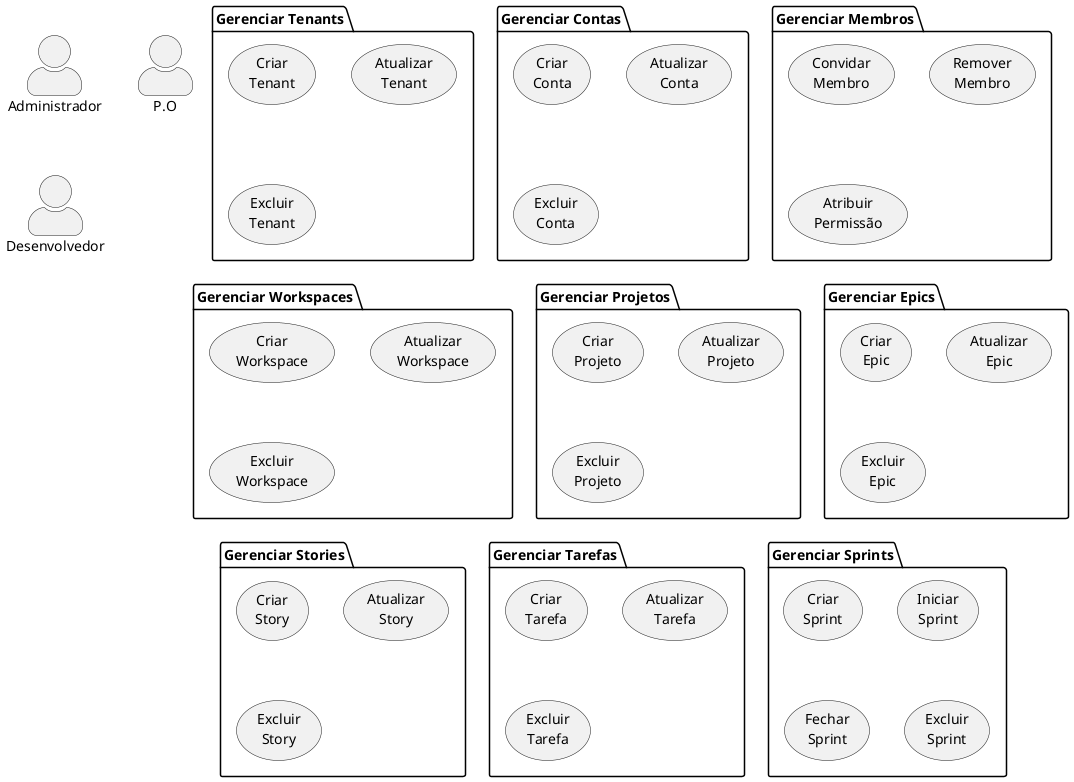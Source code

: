 @startuml ""
' http://www.plantuml.com/plantuml/uml/SoWkIImgAStDuUBISCiiAYvHA2rEJKuiJjNaqd3Coo_9I2s2YoWa5YjeX3eRQN91HHH2dOtXR0sVnEAIc3nanQ7E9bnS3gbvAI3p0G00
skinparam TextAlign center
skinparam actorStyle awesome

actor Administrador as adm
actor P.O as po
actor Desenvolvedor as dev

package "Gerenciar Tenants" {
  usecase "Criar\nTenant" as createTenant
  usecase "Atualizar\nTenant" as updateTenant
  usecase "Excluir\nTenant" as deleteTenant
}

package "Gerenciar Contas" {
  usecase "Criar\nConta" as createAccount
  usecase "Atualizar\nConta" as updateAccount
  usecase "Excluir\nConta" as deleteAccount
}

package "Gerenciar Membros" {
  usecase "Convidar\nMembro" as inviteMember
  usecase "Remover\nMembro" as removeMember
  usecase "Atribuir\nPermissão" as setPermission
}

package "Gerenciar Workspaces" {
  usecase "Criar\nWorkspace" as createWorkspace
  usecase "Atualizar\nWorkspace" as updateWorkspace
  usecase "Excluir\nWorkspace" as deleteWorkspace
}

package "Gerenciar Projetos" {
  usecase "Criar\nProjeto" as createProject
  usecase "Atualizar\nProjeto" as updateProject
  usecase "Excluir\nProjeto" as deleteProject
}

package "Gerenciar Epics" {
  usecase "Criar\nEpic" as createEpic
  usecase "Atualizar\nEpic" as updateEpic
  usecase "Excluir\nEpic" as deleteEpic
}

package "Gerenciar Stories" {
  usecase "Criar\nStory" as createStory
  usecase "Atualizar\nStory" as updateStory
  usecase "Excluir\nStory" as deleteStory
}

package "Gerenciar Tarefas" {
  usecase "Criar\nTarefa" as createTask
  usecase "Atualizar\nTarefa" as updateTask
  usecase "Excluir\nTarefa" as deleteTask
}

package "Gerenciar Sprints" {
  usecase "Criar\nSprint" as createSprint
  usecase "Iniciar\nSprint" as openSprint
  usecase "Fechar\nSprint" as closeSprint
  usecase "Excluir\nSprint" as deleteSprint
}

'Quando concluir todas tarefas de um recurso, deve automaticamente concluir o Recurso, e quando concluir todos os recursos de Epic, deve concluir o Epi
'Criar um grafico de gantt baseado nas tarefas

@enduml
